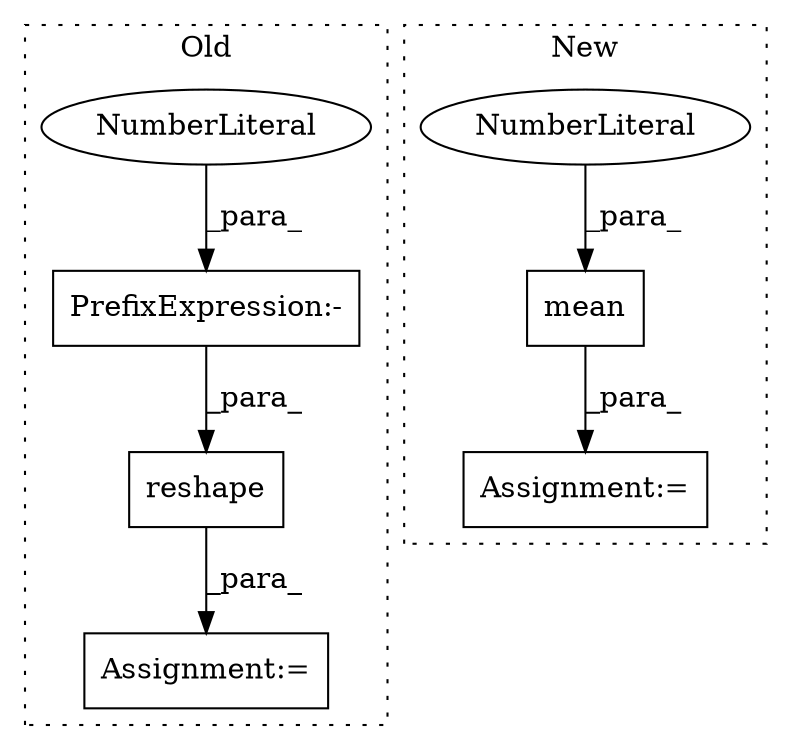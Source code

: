 digraph G {
subgraph cluster0 {
1 [label="reshape" a="32" s="3022,3034" l="8,1" shape="box"];
3 [label="Assignment:=" a="7" s="3019" l="1" shape="box"];
6 [label="PrefixExpression:-" a="38" s="3030" l="1" shape="box"];
7 [label="NumberLiteral" a="34" s="3031" l="1" shape="ellipse"];
label = "Old";
style="dotted";
}
subgraph cluster1 {
2 [label="mean" a="32" s="2902,2915" l="5,1" shape="box"];
4 [label="Assignment:=" a="7" s="2895" l="1" shape="box"];
5 [label="NumberLiteral" a="34" s="2909" l="1" shape="ellipse"];
label = "New";
style="dotted";
}
1 -> 3 [label="_para_"];
2 -> 4 [label="_para_"];
5 -> 2 [label="_para_"];
6 -> 1 [label="_para_"];
7 -> 6 [label="_para_"];
}